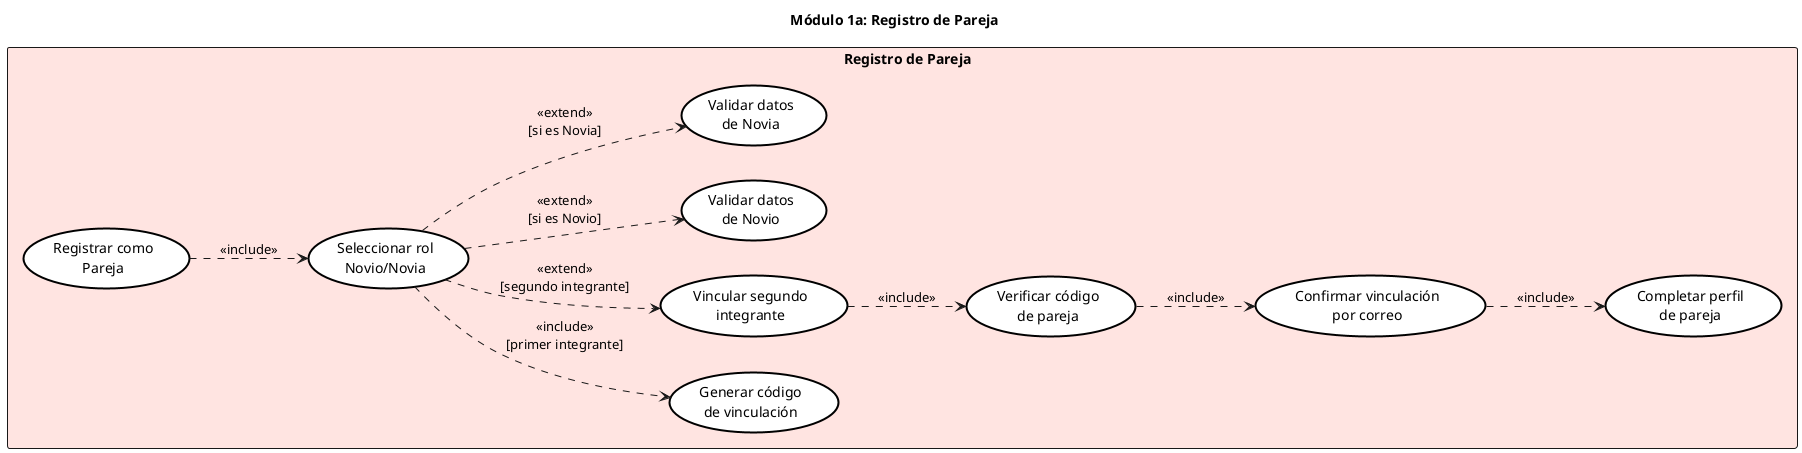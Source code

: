 @startuml moduloUsuarios
left to right direction
skinparam packageStyle rectangle

skinparam usecase {
    BackgroundColor White
    BorderColor Black
    BorderThickness 2
}

skinparam actor {
    BackgroundColor White
    BorderColor Black
    BorderThickness 2
}

skinparam package {
    BorderThickness 2
    FontStyle bold
}

title Módulo 1a: Registro de Pareja



' ===== SUBMÓDULO: REGISTRO DE PAREJA =====
  package "   Registro de Pareja" #MistyRose {
    usecase (Registrar como\nPareja) as UC01_P
    usecase (Seleccionar rol\nNovio/Novia) as UC01_P1
    usecase (Generar código\nde vinculación) as UC01_P2
    usecase (Vincular segundo\nintegrante) as UC01_P3
    usecase (Verificar código\nde pareja) as UC01_P4
    usecase (Confirmar vinculación\npor correo) as UC01_P5
    usecase (Completar perfil\nde pareja) as UC01_P6
    usecase (Validar datos\nde Novio) as UC01_P7
    usecase (Validar datos\nde Novia) as UC01_P8
  }

  ' Flujo Registro de Pareja
UC01_P ..> UC01_P1 : <<include>>


UC01_P1 ..> UC01_P2 : <<include>>\n[primer integrante]
UC01_P1 ..> UC01_P3 : <<extend>>\n[segundo integrante]
UC01_P1 ..> UC01_P7 : <<extend>>\n[si es Novio]
UC01_P1 ..> UC01_P8 : <<extend>>\n[si es Novia]

UC01_P3 ..> UC01_P4 : <<include>>
UC01_P4 ..> UC01_P5 : <<include>>
UC01_P5 ..> UC01_P6 : <<include>>


@enduml